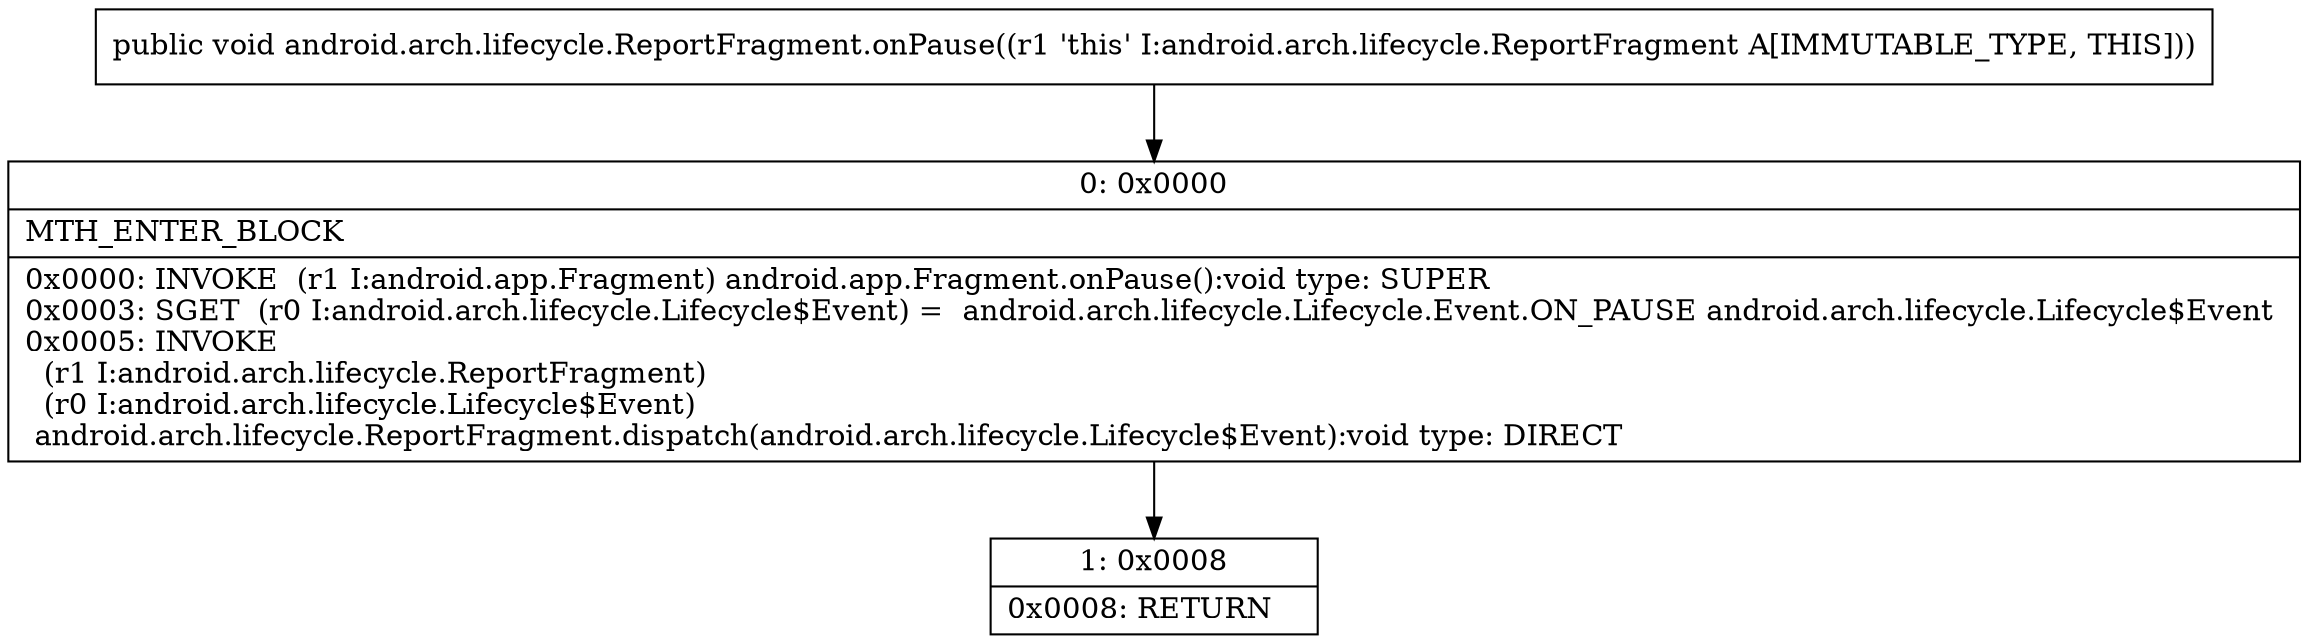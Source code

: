 digraph "CFG forandroid.arch.lifecycle.ReportFragment.onPause()V" {
Node_0 [shape=record,label="{0\:\ 0x0000|MTH_ENTER_BLOCK\l|0x0000: INVOKE  (r1 I:android.app.Fragment) android.app.Fragment.onPause():void type: SUPER \l0x0003: SGET  (r0 I:android.arch.lifecycle.Lifecycle$Event) =  android.arch.lifecycle.Lifecycle.Event.ON_PAUSE android.arch.lifecycle.Lifecycle$Event \l0x0005: INVOKE  \l  (r1 I:android.arch.lifecycle.ReportFragment)\l  (r0 I:android.arch.lifecycle.Lifecycle$Event)\l android.arch.lifecycle.ReportFragment.dispatch(android.arch.lifecycle.Lifecycle$Event):void type: DIRECT \l}"];
Node_1 [shape=record,label="{1\:\ 0x0008|0x0008: RETURN   \l}"];
MethodNode[shape=record,label="{public void android.arch.lifecycle.ReportFragment.onPause((r1 'this' I:android.arch.lifecycle.ReportFragment A[IMMUTABLE_TYPE, THIS])) }"];
MethodNode -> Node_0;
Node_0 -> Node_1;
}


